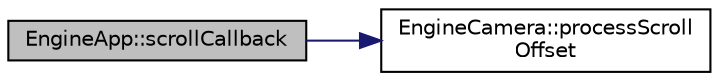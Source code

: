 digraph "EngineApp::scrollCallback"
{
  edge [fontname="Helvetica",fontsize="10",labelfontname="Helvetica",labelfontsize="10"];
  node [fontname="Helvetica",fontsize="10",shape=record];
  rankdir="LR";
  Node63 [label="EngineApp::scrollCallback",height=0.2,width=0.4,color="black", fillcolor="grey75", style="filled", fontcolor="black"];
  Node63 -> Node64 [color="midnightblue",fontsize="10",style="solid",fontname="Helvetica"];
  Node64 [label="EngineCamera::processScroll\lOffset",height=0.2,width=0.4,color="black", fillcolor="white", style="filled",URL="$class_engine_camera.html#ae12b8d8e3f4064a3b1ab080e75fe152c"];
}
